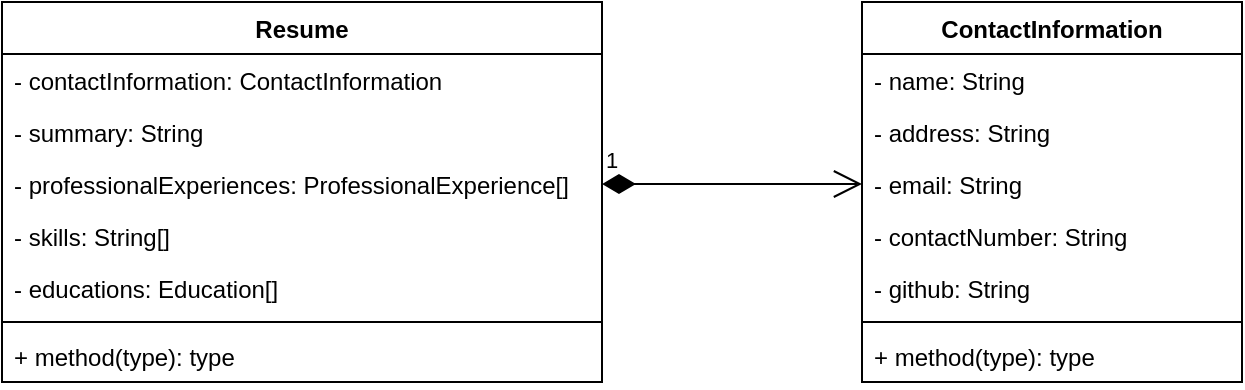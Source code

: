 <mxfile version="26.0.4">
  <diagram name="Page-1" id="x6C_ua5EGrOzVV8rr0Oa">
    <mxGraphModel dx="880" dy="558" grid="1" gridSize="10" guides="1" tooltips="1" connect="1" arrows="1" fold="1" page="1" pageScale="1" pageWidth="827" pageHeight="1169" math="0" shadow="0">
      <root>
        <mxCell id="0" />
        <mxCell id="1" parent="0" />
        <mxCell id="CNBHW22oDMkFq-sZx2NV-1" value="Resume" style="swimlane;fontStyle=1;align=center;verticalAlign=top;childLayout=stackLayout;horizontal=1;startSize=26;horizontalStack=0;resizeParent=1;resizeParentMax=0;resizeLast=0;collapsible=1;marginBottom=0;whiteSpace=wrap;html=1;" parent="1" vertex="1">
          <mxGeometry x="110" y="60" width="300" height="190" as="geometry">
            <mxRectangle x="110" y="60" width="90" height="30" as="alternateBounds" />
          </mxGeometry>
        </mxCell>
        <mxCell id="CNBHW22oDMkFq-sZx2NV-2" value="- contactInformation: ContactInformation" style="text;strokeColor=none;fillColor=none;align=left;verticalAlign=top;spacingLeft=4;spacingRight=4;overflow=hidden;rotatable=0;points=[[0,0.5],[1,0.5]];portConstraint=eastwest;whiteSpace=wrap;html=1;" parent="CNBHW22oDMkFq-sZx2NV-1" vertex="1">
          <mxGeometry y="26" width="300" height="26" as="geometry" />
        </mxCell>
        <mxCell id="CNBHW22oDMkFq-sZx2NV-6" value="- summary: String" style="text;strokeColor=none;fillColor=none;align=left;verticalAlign=top;spacingLeft=4;spacingRight=4;overflow=hidden;rotatable=0;points=[[0,0.5],[1,0.5]];portConstraint=eastwest;whiteSpace=wrap;html=1;" parent="CNBHW22oDMkFq-sZx2NV-1" vertex="1">
          <mxGeometry y="52" width="300" height="26" as="geometry" />
        </mxCell>
        <mxCell id="CNBHW22oDMkFq-sZx2NV-7" value="- professionalExperiences: ProfessionalExperience[]" style="text;strokeColor=none;fillColor=none;align=left;verticalAlign=top;spacingLeft=4;spacingRight=4;overflow=hidden;rotatable=0;points=[[0,0.5],[1,0.5]];portConstraint=eastwest;whiteSpace=wrap;html=1;" parent="CNBHW22oDMkFq-sZx2NV-1" vertex="1">
          <mxGeometry y="78" width="300" height="26" as="geometry" />
        </mxCell>
        <mxCell id="CNBHW22oDMkFq-sZx2NV-8" value="- skills: String[]" style="text;strokeColor=none;fillColor=none;align=left;verticalAlign=top;spacingLeft=4;spacingRight=4;overflow=hidden;rotatable=0;points=[[0,0.5],[1,0.5]];portConstraint=eastwest;whiteSpace=wrap;html=1;" parent="CNBHW22oDMkFq-sZx2NV-1" vertex="1">
          <mxGeometry y="104" width="300" height="26" as="geometry" />
        </mxCell>
        <mxCell id="CNBHW22oDMkFq-sZx2NV-9" value="- educations: Education[]" style="text;strokeColor=none;fillColor=none;align=left;verticalAlign=top;spacingLeft=4;spacingRight=4;overflow=hidden;rotatable=0;points=[[0,0.5],[1,0.5]];portConstraint=eastwest;whiteSpace=wrap;html=1;" parent="CNBHW22oDMkFq-sZx2NV-1" vertex="1">
          <mxGeometry y="130" width="300" height="26" as="geometry" />
        </mxCell>
        <mxCell id="CNBHW22oDMkFq-sZx2NV-3" value="" style="line;strokeWidth=1;fillColor=none;align=left;verticalAlign=middle;spacingTop=-1;spacingLeft=3;spacingRight=3;rotatable=0;labelPosition=right;points=[];portConstraint=eastwest;strokeColor=inherit;" parent="CNBHW22oDMkFq-sZx2NV-1" vertex="1">
          <mxGeometry y="156" width="300" height="8" as="geometry" />
        </mxCell>
        <mxCell id="CNBHW22oDMkFq-sZx2NV-4" value="+ method(type): type" style="text;strokeColor=none;fillColor=none;align=left;verticalAlign=top;spacingLeft=4;spacingRight=4;overflow=hidden;rotatable=0;points=[[0,0.5],[1,0.5]];portConstraint=eastwest;whiteSpace=wrap;html=1;" parent="CNBHW22oDMkFq-sZx2NV-1" vertex="1">
          <mxGeometry y="164" width="300" height="26" as="geometry" />
        </mxCell>
        <mxCell id="n8xZWcAZ6KsHUtcF-mEJ-1" value="ContactInformation" style="swimlane;fontStyle=1;align=center;verticalAlign=top;childLayout=stackLayout;horizontal=1;startSize=26;horizontalStack=0;resizeParent=1;resizeParentMax=0;resizeLast=0;collapsible=1;marginBottom=0;whiteSpace=wrap;html=1;" vertex="1" parent="1">
          <mxGeometry x="540" y="60" width="190" height="190" as="geometry" />
        </mxCell>
        <mxCell id="n8xZWcAZ6KsHUtcF-mEJ-2" value="- name: String" style="text;strokeColor=none;fillColor=none;align=left;verticalAlign=top;spacingLeft=4;spacingRight=4;overflow=hidden;rotatable=0;points=[[0,0.5],[1,0.5]];portConstraint=eastwest;whiteSpace=wrap;html=1;" vertex="1" parent="n8xZWcAZ6KsHUtcF-mEJ-1">
          <mxGeometry y="26" width="190" height="26" as="geometry" />
        </mxCell>
        <mxCell id="n8xZWcAZ6KsHUtcF-mEJ-3" value="- address: String" style="text;strokeColor=none;fillColor=none;align=left;verticalAlign=top;spacingLeft=4;spacingRight=4;overflow=hidden;rotatable=0;points=[[0,0.5],[1,0.5]];portConstraint=eastwest;whiteSpace=wrap;html=1;" vertex="1" parent="n8xZWcAZ6KsHUtcF-mEJ-1">
          <mxGeometry y="52" width="190" height="26" as="geometry" />
        </mxCell>
        <mxCell id="n8xZWcAZ6KsHUtcF-mEJ-4" value="- email: String" style="text;strokeColor=none;fillColor=none;align=left;verticalAlign=top;spacingLeft=4;spacingRight=4;overflow=hidden;rotatable=0;points=[[0,0.5],[1,0.5]];portConstraint=eastwest;whiteSpace=wrap;html=1;" vertex="1" parent="n8xZWcAZ6KsHUtcF-mEJ-1">
          <mxGeometry y="78" width="190" height="26" as="geometry" />
        </mxCell>
        <mxCell id="n8xZWcAZ6KsHUtcF-mEJ-5" value="- contactNumber: String" style="text;strokeColor=none;fillColor=none;align=left;verticalAlign=top;spacingLeft=4;spacingRight=4;overflow=hidden;rotatable=0;points=[[0,0.5],[1,0.5]];portConstraint=eastwest;whiteSpace=wrap;html=1;" vertex="1" parent="n8xZWcAZ6KsHUtcF-mEJ-1">
          <mxGeometry y="104" width="190" height="26" as="geometry" />
        </mxCell>
        <mxCell id="n8xZWcAZ6KsHUtcF-mEJ-6" value="- github: String" style="text;strokeColor=none;fillColor=none;align=left;verticalAlign=top;spacingLeft=4;spacingRight=4;overflow=hidden;rotatable=0;points=[[0,0.5],[1,0.5]];portConstraint=eastwest;whiteSpace=wrap;html=1;" vertex="1" parent="n8xZWcAZ6KsHUtcF-mEJ-1">
          <mxGeometry y="130" width="190" height="26" as="geometry" />
        </mxCell>
        <mxCell id="n8xZWcAZ6KsHUtcF-mEJ-7" value="" style="line;strokeWidth=1;fillColor=none;align=left;verticalAlign=middle;spacingTop=-1;spacingLeft=3;spacingRight=3;rotatable=0;labelPosition=right;points=[];portConstraint=eastwest;strokeColor=inherit;" vertex="1" parent="n8xZWcAZ6KsHUtcF-mEJ-1">
          <mxGeometry y="156" width="190" height="8" as="geometry" />
        </mxCell>
        <mxCell id="n8xZWcAZ6KsHUtcF-mEJ-8" value="+ method(type): type" style="text;strokeColor=none;fillColor=none;align=left;verticalAlign=top;spacingLeft=4;spacingRight=4;overflow=hidden;rotatable=0;points=[[0,0.5],[1,0.5]];portConstraint=eastwest;whiteSpace=wrap;html=1;" vertex="1" parent="n8xZWcAZ6KsHUtcF-mEJ-1">
          <mxGeometry y="164" width="190" height="26" as="geometry" />
        </mxCell>
        <mxCell id="n8xZWcAZ6KsHUtcF-mEJ-10" value="1" style="endArrow=open;html=1;endSize=12;startArrow=diamondThin;startSize=14;startFill=1;edgeStyle=orthogonalEdgeStyle;align=left;verticalAlign=bottom;rounded=0;entryX=0;entryY=0.5;entryDx=0;entryDy=0;exitX=1;exitY=0.5;exitDx=0;exitDy=0;" edge="1" parent="1" source="CNBHW22oDMkFq-sZx2NV-7" target="n8xZWcAZ6KsHUtcF-mEJ-4">
          <mxGeometry x="-1" y="3" relative="1" as="geometry">
            <mxPoint x="210" y="290" as="sourcePoint" />
            <mxPoint x="370" y="290" as="targetPoint" />
          </mxGeometry>
        </mxCell>
      </root>
    </mxGraphModel>
  </diagram>
</mxfile>
